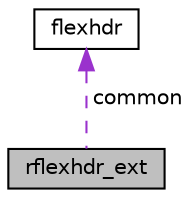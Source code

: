 digraph "rflexhdr_ext"
{
  edge [fontname="Helvetica",fontsize="10",labelfontname="Helvetica",labelfontsize="10"];
  node [fontname="Helvetica",fontsize="10",shape=record];
  Node1 [label="rflexhdr_ext",height=0.2,width=0.4,color="black", fillcolor="grey75", style="filled", fontcolor="black"];
  Node2 -> Node1 [dir="back",color="darkorchid3",fontsize="10",style="dashed",label=" common" ,fontname="Helvetica"];
  Node2 [label="flexhdr",height=0.2,width=0.4,color="black", fillcolor="white", style="filled",URL="$structflexhdr.html"];
}
